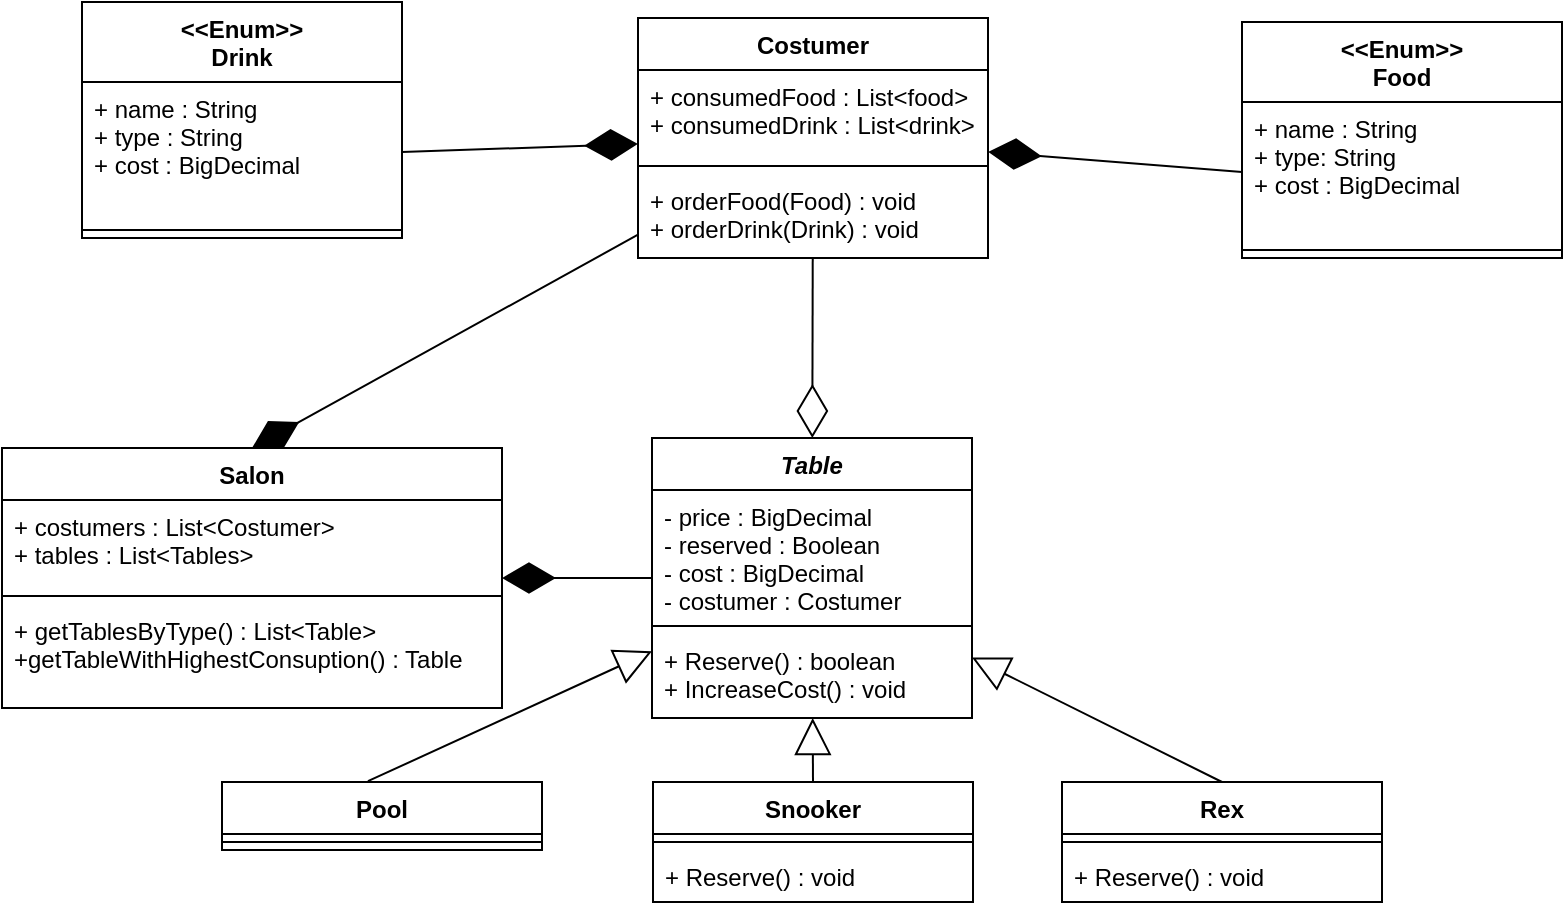 <mxfile version="17.4.6" type="github">
  <diagram id="7sCuoE26va40y_8TQayE" name="Page-1">
    <mxGraphModel dx="1350" dy="764" grid="1" gridSize="10" guides="1" tooltips="1" connect="1" arrows="1" fold="1" page="1" pageScale="1" pageWidth="850" pageHeight="1100" math="0" shadow="0">
      <root>
        <mxCell id="0" />
        <mxCell id="1" parent="0" />
        <mxCell id="A2mlpOCiIOqAh3bKwQ5F-1" value="Table" style="swimlane;fontStyle=3;align=center;verticalAlign=top;childLayout=stackLayout;horizontal=1;startSize=26;horizontalStack=0;resizeParent=1;resizeParentMax=0;resizeLast=0;collapsible=1;marginBottom=0;" parent="1" vertex="1">
          <mxGeometry x="345" y="228" width="160" height="140" as="geometry" />
        </mxCell>
        <mxCell id="A2mlpOCiIOqAh3bKwQ5F-2" value="- price : BigDecimal&#xa;- reserved : Boolean&#xa;- cost : BigDecimal&#xa;- costumer : Costumer&#xa;&#xa;&#xa;" style="text;strokeColor=none;fillColor=none;align=left;verticalAlign=top;spacingLeft=4;spacingRight=4;overflow=hidden;rotatable=0;points=[[0,0.5],[1,0.5]];portConstraint=eastwest;" parent="A2mlpOCiIOqAh3bKwQ5F-1" vertex="1">
          <mxGeometry y="26" width="160" height="64" as="geometry" />
        </mxCell>
        <mxCell id="A2mlpOCiIOqAh3bKwQ5F-3" value="" style="line;strokeWidth=1;fillColor=none;align=left;verticalAlign=middle;spacingTop=-1;spacingLeft=3;spacingRight=3;rotatable=0;labelPosition=right;points=[];portConstraint=eastwest;" parent="A2mlpOCiIOqAh3bKwQ5F-1" vertex="1">
          <mxGeometry y="90" width="160" height="8" as="geometry" />
        </mxCell>
        <mxCell id="A2mlpOCiIOqAh3bKwQ5F-4" value="+ Reserve() : boolean&#xa;+ IncreaseCost() : void&#xa;" style="text;strokeColor=none;fillColor=none;align=left;verticalAlign=top;spacingLeft=4;spacingRight=4;overflow=hidden;rotatable=0;points=[[0,0.5],[1,0.5]];portConstraint=eastwest;" parent="A2mlpOCiIOqAh3bKwQ5F-1" vertex="1">
          <mxGeometry y="98" width="160" height="42" as="geometry" />
        </mxCell>
        <mxCell id="A2mlpOCiIOqAh3bKwQ5F-5" value="Snooker" style="swimlane;fontStyle=1;align=center;verticalAlign=top;childLayout=stackLayout;horizontal=1;startSize=26;horizontalStack=0;resizeParent=1;resizeParentMax=0;resizeLast=0;collapsible=1;marginBottom=0;" parent="1" vertex="1">
          <mxGeometry x="345.5" y="400" width="160" height="60" as="geometry" />
        </mxCell>
        <mxCell id="A2mlpOCiIOqAh3bKwQ5F-7" value="" style="line;strokeWidth=1;fillColor=none;align=left;verticalAlign=middle;spacingTop=-1;spacingLeft=3;spacingRight=3;rotatable=0;labelPosition=right;points=[];portConstraint=eastwest;" parent="A2mlpOCiIOqAh3bKwQ5F-5" vertex="1">
          <mxGeometry y="26" width="160" height="8" as="geometry" />
        </mxCell>
        <mxCell id="A2mlpOCiIOqAh3bKwQ5F-8" value="+ Reserve() : void" style="text;strokeColor=none;fillColor=none;align=left;verticalAlign=top;spacingLeft=4;spacingRight=4;overflow=hidden;rotatable=0;points=[[0,0.5],[1,0.5]];portConstraint=eastwest;" parent="A2mlpOCiIOqAh3bKwQ5F-5" vertex="1">
          <mxGeometry y="34" width="160" height="26" as="geometry" />
        </mxCell>
        <mxCell id="A2mlpOCiIOqAh3bKwQ5F-9" value="Rex" style="swimlane;fontStyle=1;align=center;verticalAlign=top;childLayout=stackLayout;horizontal=1;startSize=26;horizontalStack=0;resizeParent=1;resizeParentMax=0;resizeLast=0;collapsible=1;marginBottom=0;" parent="1" vertex="1">
          <mxGeometry x="550" y="400" width="160" height="60" as="geometry" />
        </mxCell>
        <mxCell id="A2mlpOCiIOqAh3bKwQ5F-11" value="" style="line;strokeWidth=1;fillColor=none;align=left;verticalAlign=middle;spacingTop=-1;spacingLeft=3;spacingRight=3;rotatable=0;labelPosition=right;points=[];portConstraint=eastwest;" parent="A2mlpOCiIOqAh3bKwQ5F-9" vertex="1">
          <mxGeometry y="26" width="160" height="8" as="geometry" />
        </mxCell>
        <mxCell id="A2mlpOCiIOqAh3bKwQ5F-12" value="+ Reserve() : void" style="text;strokeColor=none;fillColor=none;align=left;verticalAlign=top;spacingLeft=4;spacingRight=4;overflow=hidden;rotatable=0;points=[[0,0.5],[1,0.5]];portConstraint=eastwest;" parent="A2mlpOCiIOqAh3bKwQ5F-9" vertex="1">
          <mxGeometry y="34" width="160" height="26" as="geometry" />
        </mxCell>
        <mxCell id="A2mlpOCiIOqAh3bKwQ5F-13" value="Pool" style="swimlane;fontStyle=1;align=center;verticalAlign=top;childLayout=stackLayout;horizontal=1;startSize=26;horizontalStack=0;resizeParent=1;resizeParentMax=0;resizeLast=0;collapsible=1;marginBottom=0;" parent="1" vertex="1">
          <mxGeometry x="130" y="400" width="160" height="34" as="geometry" />
        </mxCell>
        <mxCell id="A2mlpOCiIOqAh3bKwQ5F-15" value="" style="line;strokeWidth=1;fillColor=none;align=left;verticalAlign=middle;spacingTop=-1;spacingLeft=3;spacingRight=3;rotatable=0;labelPosition=right;points=[];portConstraint=eastwest;" parent="A2mlpOCiIOqAh3bKwQ5F-13" vertex="1">
          <mxGeometry y="26" width="160" height="8" as="geometry" />
        </mxCell>
        <mxCell id="A2mlpOCiIOqAh3bKwQ5F-17" value="" style="endArrow=block;endSize=16;endFill=0;html=1;rounded=0;exitX=0.456;exitY=-0.012;exitDx=0;exitDy=0;exitPerimeter=0;" parent="1" source="A2mlpOCiIOqAh3bKwQ5F-13" target="A2mlpOCiIOqAh3bKwQ5F-1" edge="1">
          <mxGeometry width="160" relative="1" as="geometry">
            <mxPoint x="340" y="390" as="sourcePoint" />
            <mxPoint x="500" y="390" as="targetPoint" />
          </mxGeometry>
        </mxCell>
        <mxCell id="A2mlpOCiIOqAh3bKwQ5F-18" value="" style="endArrow=block;endSize=16;endFill=0;html=1;rounded=0;exitX=0.5;exitY=0;exitDx=0;exitDy=0;" parent="1" source="A2mlpOCiIOqAh3bKwQ5F-5" target="A2mlpOCiIOqAh3bKwQ5F-1" edge="1">
          <mxGeometry width="160" relative="1" as="geometry">
            <mxPoint x="620" y="270" as="sourcePoint" />
            <mxPoint x="450" y="370" as="targetPoint" />
          </mxGeometry>
        </mxCell>
        <mxCell id="A2mlpOCiIOqAh3bKwQ5F-19" value="" style="endArrow=block;endSize=16;endFill=0;html=1;rounded=0;exitX=0.5;exitY=0;exitDx=0;exitDy=0;" parent="1" source="A2mlpOCiIOqAh3bKwQ5F-9" target="A2mlpOCiIOqAh3bKwQ5F-1" edge="1">
          <mxGeometry width="160" relative="1" as="geometry">
            <mxPoint x="340" y="390" as="sourcePoint" />
            <mxPoint x="500" y="390" as="targetPoint" />
          </mxGeometry>
        </mxCell>
        <mxCell id="A2mlpOCiIOqAh3bKwQ5F-20" value="Costumer" style="swimlane;fontStyle=1;align=center;verticalAlign=top;childLayout=stackLayout;horizontal=1;startSize=26;horizontalStack=0;resizeParent=1;resizeParentMax=0;resizeLast=0;collapsible=1;marginBottom=0;" parent="1" vertex="1">
          <mxGeometry x="338" y="18" width="175" height="120" as="geometry" />
        </mxCell>
        <mxCell id="A2mlpOCiIOqAh3bKwQ5F-21" value="+ consumedFood : List&lt;food&gt;&#xa;+ consumedDrink : List&lt;drink&gt;&#xa;" style="text;strokeColor=none;fillColor=none;align=left;verticalAlign=top;spacingLeft=4;spacingRight=4;overflow=hidden;rotatable=0;points=[[0,0.5],[1,0.5]];portConstraint=eastwest;" parent="A2mlpOCiIOqAh3bKwQ5F-20" vertex="1">
          <mxGeometry y="26" width="175" height="44" as="geometry" />
        </mxCell>
        <mxCell id="A2mlpOCiIOqAh3bKwQ5F-22" value="" style="line;strokeWidth=1;fillColor=none;align=left;verticalAlign=middle;spacingTop=-1;spacingLeft=3;spacingRight=3;rotatable=0;labelPosition=right;points=[];portConstraint=eastwest;" parent="A2mlpOCiIOqAh3bKwQ5F-20" vertex="1">
          <mxGeometry y="70" width="175" height="8" as="geometry" />
        </mxCell>
        <mxCell id="A2mlpOCiIOqAh3bKwQ5F-23" value="+ orderFood(Food) : void&#xa;+ orderDrink(Drink) : void&#xa;" style="text;strokeColor=none;fillColor=none;align=left;verticalAlign=top;spacingLeft=4;spacingRight=4;overflow=hidden;rotatable=0;points=[[0,0.5],[1,0.5]];portConstraint=eastwest;" parent="A2mlpOCiIOqAh3bKwQ5F-20" vertex="1">
          <mxGeometry y="78" width="175" height="42" as="geometry" />
        </mxCell>
        <mxCell id="A2mlpOCiIOqAh3bKwQ5F-28" value="&lt;&lt;Enum&gt;&gt;&#xa;Food" style="swimlane;fontStyle=1;align=center;verticalAlign=top;childLayout=stackLayout;horizontal=1;startSize=40;horizontalStack=0;resizeParent=1;resizeParentMax=0;resizeLast=0;collapsible=1;marginBottom=0;" parent="1" vertex="1">
          <mxGeometry x="640" y="20" width="160" height="118" as="geometry" />
        </mxCell>
        <mxCell id="A2mlpOCiIOqAh3bKwQ5F-29" value="+ name : String&#xa;+ type: String&#xa;+ cost : BigDecimal&#xa;" style="text;strokeColor=none;fillColor=none;align=left;verticalAlign=top;spacingLeft=4;spacingRight=4;overflow=hidden;rotatable=0;points=[[0,0.5],[1,0.5]];portConstraint=eastwest;" parent="A2mlpOCiIOqAh3bKwQ5F-28" vertex="1">
          <mxGeometry y="40" width="160" height="70" as="geometry" />
        </mxCell>
        <mxCell id="A2mlpOCiIOqAh3bKwQ5F-30" value="" style="line;strokeWidth=1;fillColor=none;align=left;verticalAlign=middle;spacingTop=-1;spacingLeft=3;spacingRight=3;rotatable=0;labelPosition=right;points=[];portConstraint=eastwest;" parent="A2mlpOCiIOqAh3bKwQ5F-28" vertex="1">
          <mxGeometry y="110" width="160" height="8" as="geometry" />
        </mxCell>
        <mxCell id="A2mlpOCiIOqAh3bKwQ5F-36" value="&lt;&lt;Enum&gt;&gt;&#xa;Drink" style="swimlane;fontStyle=1;align=center;verticalAlign=top;childLayout=stackLayout;horizontal=1;startSize=40;horizontalStack=0;resizeParent=1;resizeParentMax=0;resizeLast=0;collapsible=1;marginBottom=0;" parent="1" vertex="1">
          <mxGeometry x="60" y="10" width="160" height="118" as="geometry" />
        </mxCell>
        <mxCell id="A2mlpOCiIOqAh3bKwQ5F-37" value="+ name : String&#xa;+ type : String&#xa;+ cost : BigDecimal&#xa;" style="text;strokeColor=none;fillColor=none;align=left;verticalAlign=top;spacingLeft=4;spacingRight=4;overflow=hidden;rotatable=0;points=[[0,0.5],[1,0.5]];portConstraint=eastwest;" parent="A2mlpOCiIOqAh3bKwQ5F-36" vertex="1">
          <mxGeometry y="40" width="160" height="70" as="geometry" />
        </mxCell>
        <mxCell id="A2mlpOCiIOqAh3bKwQ5F-38" value="" style="line;strokeWidth=1;fillColor=none;align=left;verticalAlign=middle;spacingTop=-1;spacingLeft=3;spacingRight=3;rotatable=0;labelPosition=right;points=[];portConstraint=eastwest;" parent="A2mlpOCiIOqAh3bKwQ5F-36" vertex="1">
          <mxGeometry y="110" width="160" height="8" as="geometry" />
        </mxCell>
        <mxCell id="A2mlpOCiIOqAh3bKwQ5F-40" value="Salon" style="swimlane;fontStyle=1;align=center;verticalAlign=top;childLayout=stackLayout;horizontal=1;startSize=26;horizontalStack=0;resizeParent=1;resizeParentMax=0;resizeLast=0;collapsible=1;marginBottom=0;" parent="1" vertex="1">
          <mxGeometry x="20" y="233" width="250" height="130" as="geometry" />
        </mxCell>
        <mxCell id="A2mlpOCiIOqAh3bKwQ5F-41" value="+ costumers : List&lt;Costumer&gt;&#xa;+ tables : List&lt;Tables&gt;&#xa;" style="text;strokeColor=none;fillColor=none;align=left;verticalAlign=top;spacingLeft=4;spacingRight=4;overflow=hidden;rotatable=0;points=[[0,0.5],[1,0.5]];portConstraint=eastwest;" parent="A2mlpOCiIOqAh3bKwQ5F-40" vertex="1">
          <mxGeometry y="26" width="250" height="44" as="geometry" />
        </mxCell>
        <mxCell id="A2mlpOCiIOqAh3bKwQ5F-42" value="" style="line;strokeWidth=1;fillColor=none;align=left;verticalAlign=middle;spacingTop=-1;spacingLeft=3;spacingRight=3;rotatable=0;labelPosition=right;points=[];portConstraint=eastwest;" parent="A2mlpOCiIOqAh3bKwQ5F-40" vertex="1">
          <mxGeometry y="70" width="250" height="8" as="geometry" />
        </mxCell>
        <mxCell id="A2mlpOCiIOqAh3bKwQ5F-43" value="+ getTablesByType() : List&lt;Table&gt;&#xa;+getTableWithHighestConsuption() : Table&#xa;" style="text;strokeColor=none;fillColor=none;align=left;verticalAlign=top;spacingLeft=4;spacingRight=4;overflow=hidden;rotatable=0;points=[[0,0.5],[1,0.5]];portConstraint=eastwest;" parent="A2mlpOCiIOqAh3bKwQ5F-40" vertex="1">
          <mxGeometry y="78" width="250" height="52" as="geometry" />
        </mxCell>
        <mxCell id="A2mlpOCiIOqAh3bKwQ5F-44" value="" style="endArrow=diamondThin;endFill=0;endSize=24;html=1;rounded=0;" parent="1" source="A2mlpOCiIOqAh3bKwQ5F-20" target="A2mlpOCiIOqAh3bKwQ5F-1" edge="1">
          <mxGeometry width="160" relative="1" as="geometry">
            <mxPoint x="610" y="220" as="sourcePoint" />
            <mxPoint x="500" y="300" as="targetPoint" />
          </mxGeometry>
        </mxCell>
        <mxCell id="A2mlpOCiIOqAh3bKwQ5F-45" value="" style="endArrow=diamondThin;endFill=1;endSize=24;html=1;rounded=0;exitX=0;exitY=0.5;exitDx=0;exitDy=0;" parent="1" source="A2mlpOCiIOqAh3bKwQ5F-29" target="A2mlpOCiIOqAh3bKwQ5F-20" edge="1">
          <mxGeometry width="160" relative="1" as="geometry">
            <mxPoint x="460" y="290" as="sourcePoint" />
            <mxPoint x="620" y="290" as="targetPoint" />
          </mxGeometry>
        </mxCell>
        <mxCell id="A2mlpOCiIOqAh3bKwQ5F-46" value="" style="endArrow=diamondThin;endFill=1;endSize=24;html=1;rounded=0;exitX=1;exitY=0.5;exitDx=0;exitDy=0;" parent="1" source="A2mlpOCiIOqAh3bKwQ5F-37" target="A2mlpOCiIOqAh3bKwQ5F-20" edge="1">
          <mxGeometry width="160" relative="1" as="geometry">
            <mxPoint x="340" y="300" as="sourcePoint" />
            <mxPoint x="500" y="300" as="targetPoint" />
          </mxGeometry>
        </mxCell>
        <mxCell id="A2mlpOCiIOqAh3bKwQ5F-48" value="" style="endArrow=diamondThin;endFill=1;endSize=24;html=1;rounded=0;" parent="1" source="A2mlpOCiIOqAh3bKwQ5F-1" target="A2mlpOCiIOqAh3bKwQ5F-40" edge="1">
          <mxGeometry width="160" relative="1" as="geometry">
            <mxPoint x="320" y="300" as="sourcePoint" />
            <mxPoint x="500" y="300" as="targetPoint" />
          </mxGeometry>
        </mxCell>
        <mxCell id="A2mlpOCiIOqAh3bKwQ5F-52" value="" style="endArrow=diamondThin;endFill=1;endSize=24;html=1;rounded=0;entryX=0.5;entryY=0;entryDx=0;entryDy=0;" parent="1" source="A2mlpOCiIOqAh3bKwQ5F-20" target="A2mlpOCiIOqAh3bKwQ5F-40" edge="1">
          <mxGeometry width="160" relative="1" as="geometry">
            <mxPoint x="-10" y="210" as="sourcePoint" />
            <mxPoint x="150" y="210" as="targetPoint" />
          </mxGeometry>
        </mxCell>
      </root>
    </mxGraphModel>
  </diagram>
</mxfile>

